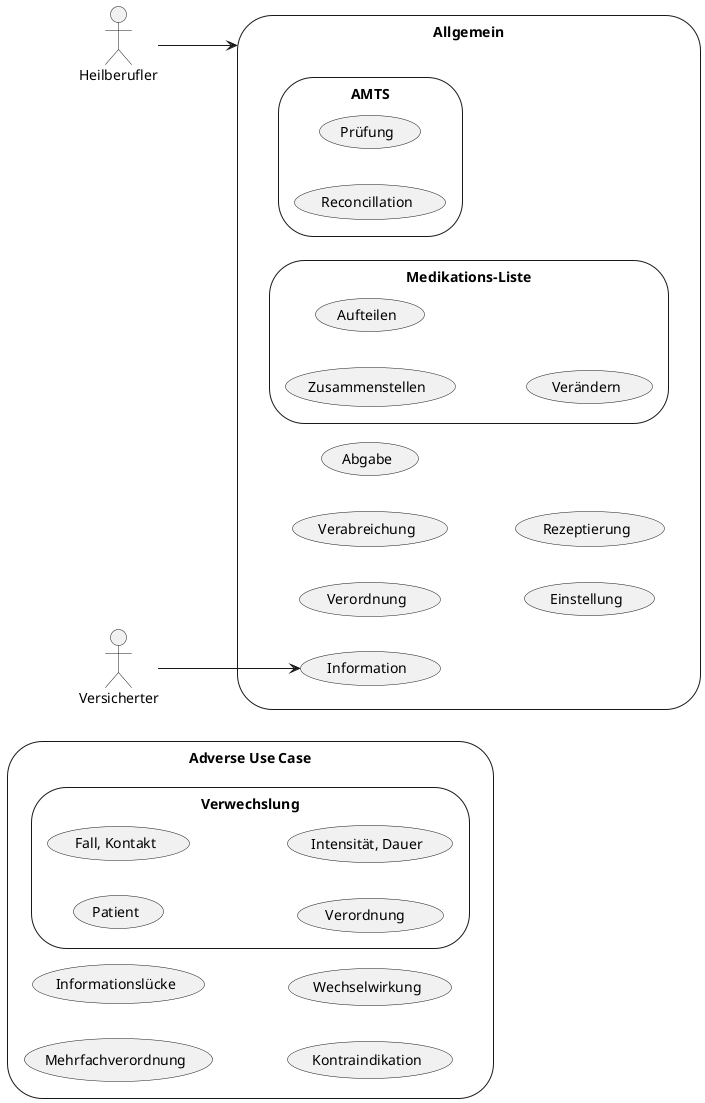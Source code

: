 '@startuml usecases
'usecase Medikation as "
'    = Medikation
'    
'    ___
'    Some text
'    === Neu-Verordnung
'    Other text
'    === Anpassung
'    Information
'    === Abgabe
'"
'@enduml

@startuml usecases
left to right direction
'skinparam packageStyle cloud
'skinparam linetype ortho

'actor :FHIR Repository: as DB << Application >>
actor :Heilberufler:
actor :Versicherter:
storage adverseUC as "Adverse Use Case" {
    storage (Verwechslung){
        (Patient)
        (Fall, Kontakt)
        (Verordnung )
        (Intensität, Dauer)
    }
    (Mehrfachverordnung)
    (Informationslücke)
    (Kontraindikation)
    (Wechselwirkung)
}

storage gnrlUC as "Allgemein" {
    (Information)
    (Verordnung)
    (Verabreichung)
    (Abgabe)
    (Einstellung)
    (Rezeptierung)
    storage (AMTS){
        (Prüfung)
        (Reconcillation)
    }
    storage (Medikations-Liste){
        (Zusammenstellen)
        (Aufteilen)
        (Verändern)
    }
}

Heilberufler --> gnrlUC
Versicherter --> Information

'fncts --> adverseUC : mitigates
'fncts --> gnrlUC : enables
@enduml